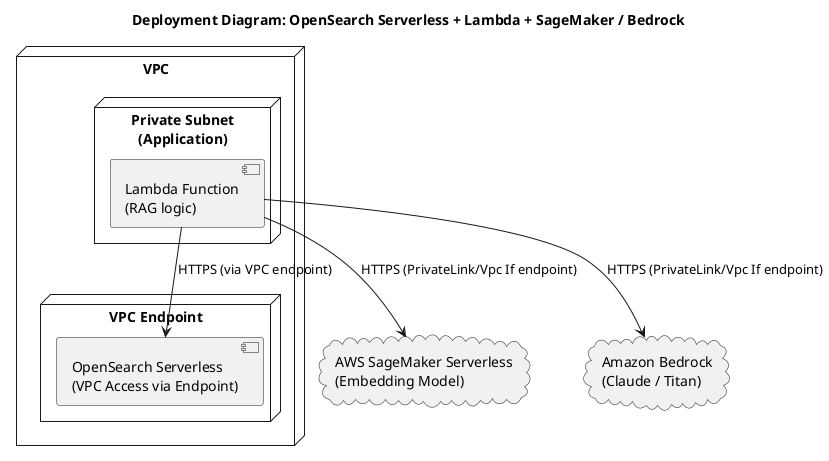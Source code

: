 @startuml
title Deployment Diagram: OpenSearch Serverless + Lambda + SageMaker / Bedrock

node "VPC" {
  node "Private Subnet\n(Application)" {
    component "Lambda Function\n(RAG logic)" as Lambda
  }

  node "VPC Endpoint" {
    component "OpenSearch Serverless\n(VPC Access via Endpoint)" as OpenSearch
  }
}

cloud "AWS SageMaker Serverless\n(Embedding Model)" as SageMaker
cloud "Amazon Bedrock\n(Claude / Titan)" as Bedrock

Lambda --> OpenSearch : HTTPS (via VPC endpoint)
Lambda --> SageMaker : HTTPS (PrivateLink/Vpc If endpoint)
Lambda --> Bedrock : HTTPS (PrivateLink/Vpc If endpoint)

@enduml

